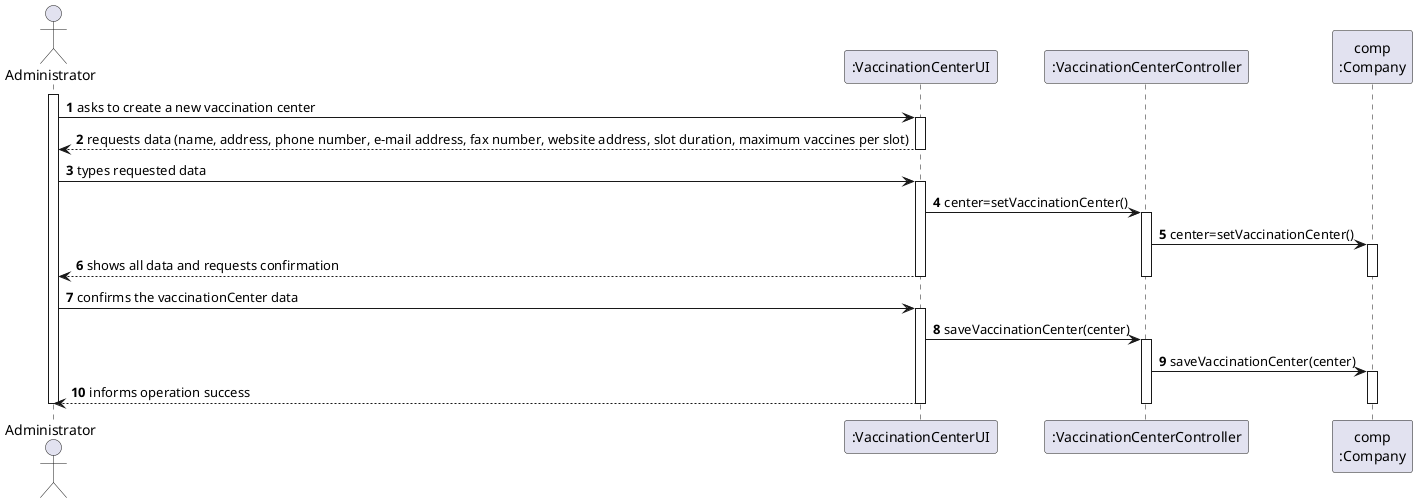 @startuml US09_SD
autonumber
actor "Administrator" as ADM

participant ":VaccinationCenterUI" as UI
participant ":VaccinationCenterController" as CTRL
participant "comp\n:Company" as COMP

activate ADM
ADM -> UI : asks to create a new vaccination center
activate UI
UI --> ADM : requests data (name, address, phone number, e-mail address, fax number, website address, slot duration, maximum vaccines per slot)
deactivate UI

ADM -> UI : types requested data
activate UI

UI -> CTRL : center=setVaccinationCenter()
activate CTRL

CTRL-> COMP : center=setVaccinationCenter()
activate COMP

UI --> ADM: shows all data and requests confirmation
deactivate COMP
deactivate CTRL
deactivate UI

ADM -> UI : confirms the vaccinationCenter data
activate UI
UI -> CTRL : saveVaccinationCenter(center)
activate CTRL

CTRL -> COMP : saveVaccinationCenter(center)
activate COMP

UI --> ADM : informs operation success
deactivate COMP
deactivate CTRL
deactivate UI

deactivate ADM

@enduml